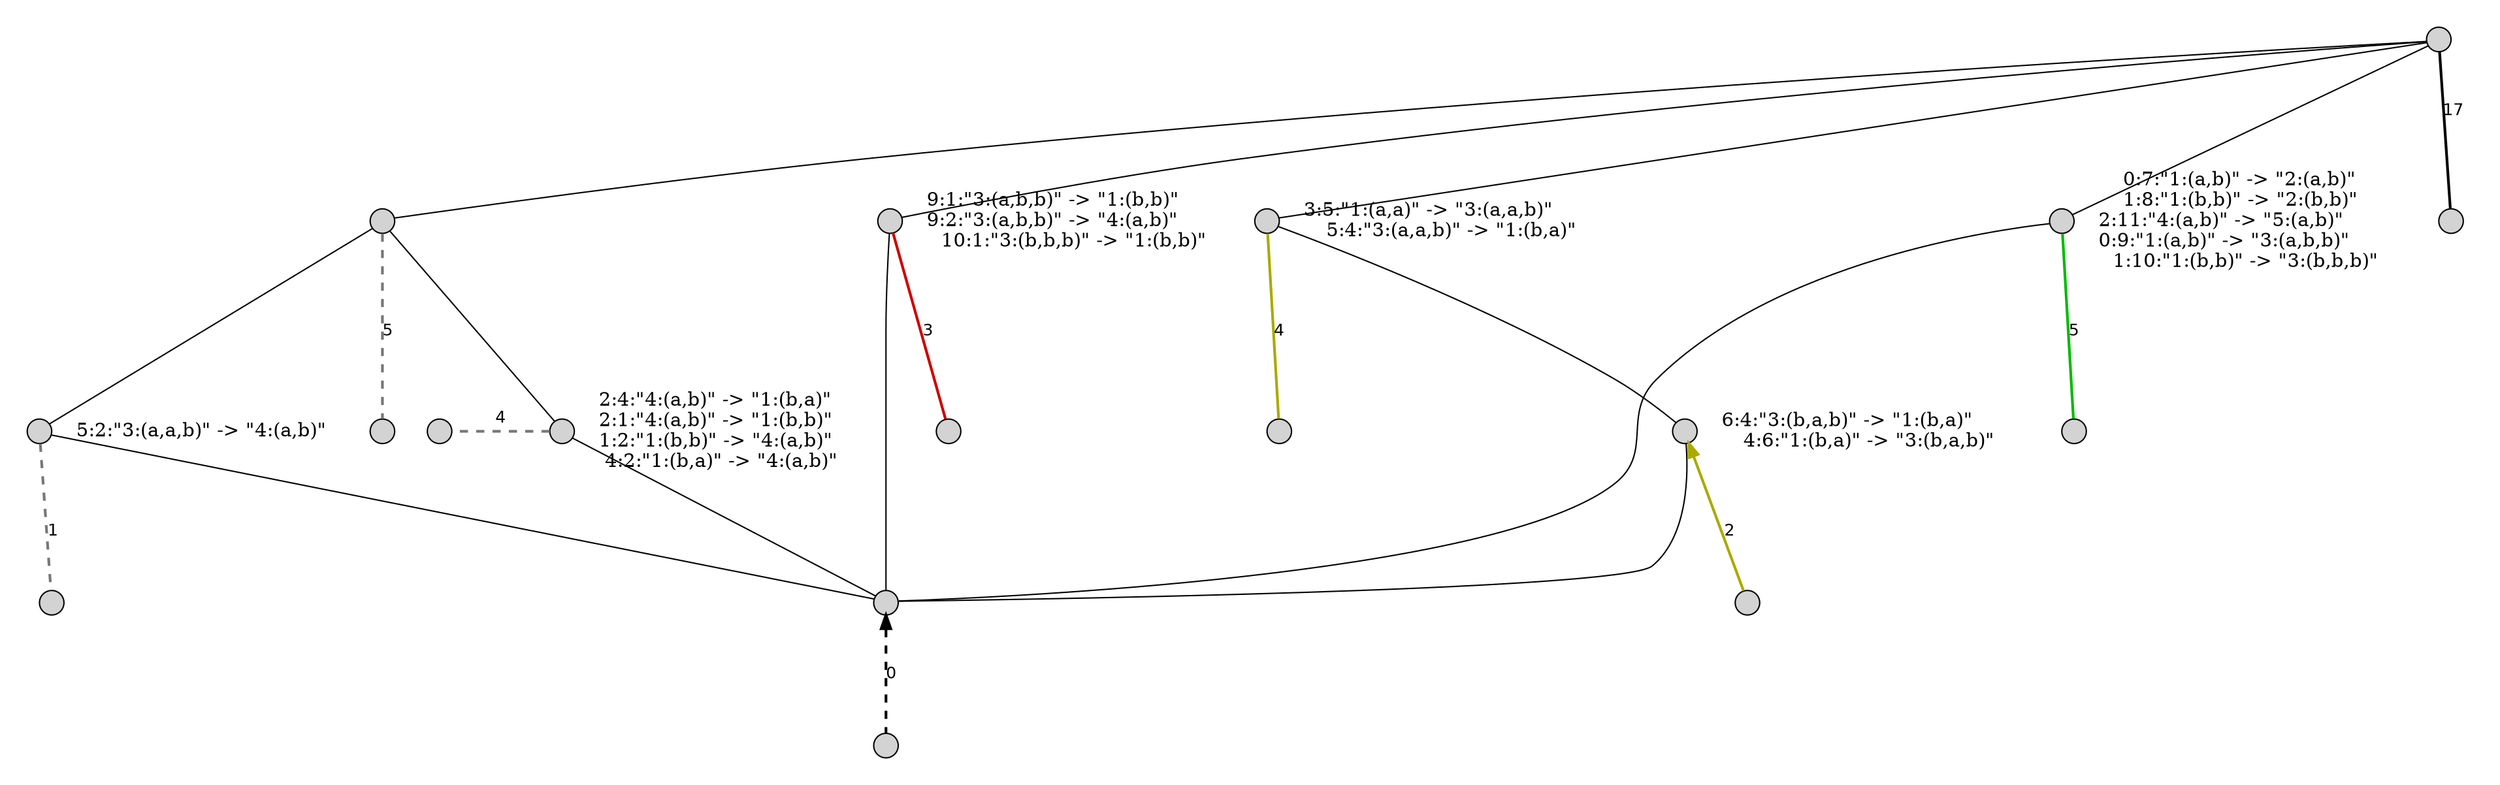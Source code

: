 // <Lattice object of 5 atoms 9 concepts 4 coatoms at 0x107433a90>
digraph Lattice {
	node [label="" shape=circle style=filled width=.25]
	edge [dir=none labeldistance=1.5 minlen=2]
	subgraph cluster_0 {
		style=filled
		color=transparent
		c0
		c0_end
		c0 -> c0_end [color="" constraint="" dir=back fontname=Helvetica fontsize=12 label=0 pensize=5 penwidth=2 style=dashed]
	}
	subgraph cluster_1 {
		style=filled
		color=transparent
		c1
		c1_end
		c1 -> c1_end [color="#777777" constraint=true fontname=Helvetica fontsize=12 label=1 pensize=5 penwidth=2 style=dashed]
	}
	c1 -> c1 [label="5:2:\"3:(a,a,b)\" -> \"4:(a,b)\"" color=transparent labelangle=270]
	c1 -> c0
	subgraph cluster_2 {
		style=filled
		color=transparent
		c2
		c2_end
		c2 -> c2_end [color="#AAAA00" dir=back fontname=Helvetica fontsize=12 label=2 pensize=5 penwidth=2]
	}
	c2 -> c2 [label="6:4:\"3:(b,a,b)\" -> \"1:(b,a)\"	
4:6:\"1:(b,a)\" -> \"3:(b,a,b)\"" color=transparent labelangle=270]
	c2 -> c0
	subgraph cluster_3 {
		style=filled
		color=transparent
		c3
		c3_end
		c3 -> c3_end [color="#CC0000" fontname=Helvetica fontsize=12 label=3 pensize=5 penwidth=2]
	}
	c3 -> c3 [label="9:1:\"3:(a,b,b)\" -> \"1:(b,b)\"	
9:2:\"3:(a,b,b)\" -> \"4:(a,b)\"	
10:1:\"3:(b,b,b)\" -> \"1:(b,b)\"" color=transparent labelangle=270]
	c3 -> c0
	subgraph cluster_4 {
		style=filled
		color=transparent
		c4
		c4_end
		c4 -> c4_end [color="#AAAA00" fontname=Helvetica fontsize=12 label=4 pensize=5 penwidth=2]
	}
	c4 -> c4 [label="3:5:\"1:(a,a)\" -> \"3:(a,a,b)\"	
5:4:\"3:(a,a,b)\" -> \"1:(b,a)\"" color=transparent labelangle=270]
	c4 -> c2
	subgraph cluster_5 {
		style=filled
		color=transparent
		c5
		c5_end
		c5 -> c5_end [color="#777777" constraint=false fontname=Helvetica fontsize=12 label=4 pensize=5 penwidth=2 style=dashed]
	}
	c5 -> c5 [label="2:4:\"4:(a,b)\" -> \"1:(b,a)\"	
2:1:\"4:(a,b)\" -> \"1:(b,b)\"	
1:2:\"1:(b,b)\" -> \"4:(a,b)\"	
4:2:\"1:(b,a)\" -> \"4:(a,b)\"" color=transparent labelangle=270]
	c5 -> c0
	subgraph cluster_6 {
		style=filled
		color=transparent
		c6
		c6_end
		c6 -> c6_end [color="#777777" fontname=Helvetica fontsize=12 label=5 pensize=5 penwidth=2 style=dashed]
	}
	c6 -> c1
	c6 -> c5
	subgraph cluster_7 {
		style=filled
		color=transparent
		c7
		c7_end
		c7 -> c7_end [color="#00BB00" fontname=Helvetica fontsize=12 label=5 pensize=5 penwidth=2]
	}
	c7 -> c7 [label="0:7:\"1:(a,b)\" -> \"2:(a,b)\"	
1:8:\"1:(b,b)\" -> \"2:(b,b)\"	
2:11:\"4:(a,b)\" -> \"5:(a,b)\"	
0:9:\"1:(a,b)\" -> \"3:(a,b,b)\"	
1:10:\"1:(b,b)\" -> \"3:(b,b,b)\"" color=transparent labelangle=270]
	c7 -> c0
	subgraph cluster_8 {
		style=filled
		color=transparent
		c8
		c8_end
		c8 -> c8_end [fontname=Helvetica fontsize=12 label=17 pensize=5 penwidth=2]
	}
	c8 -> c3
	c8 -> c4
	c8 -> c6
	c8 -> c7
}
